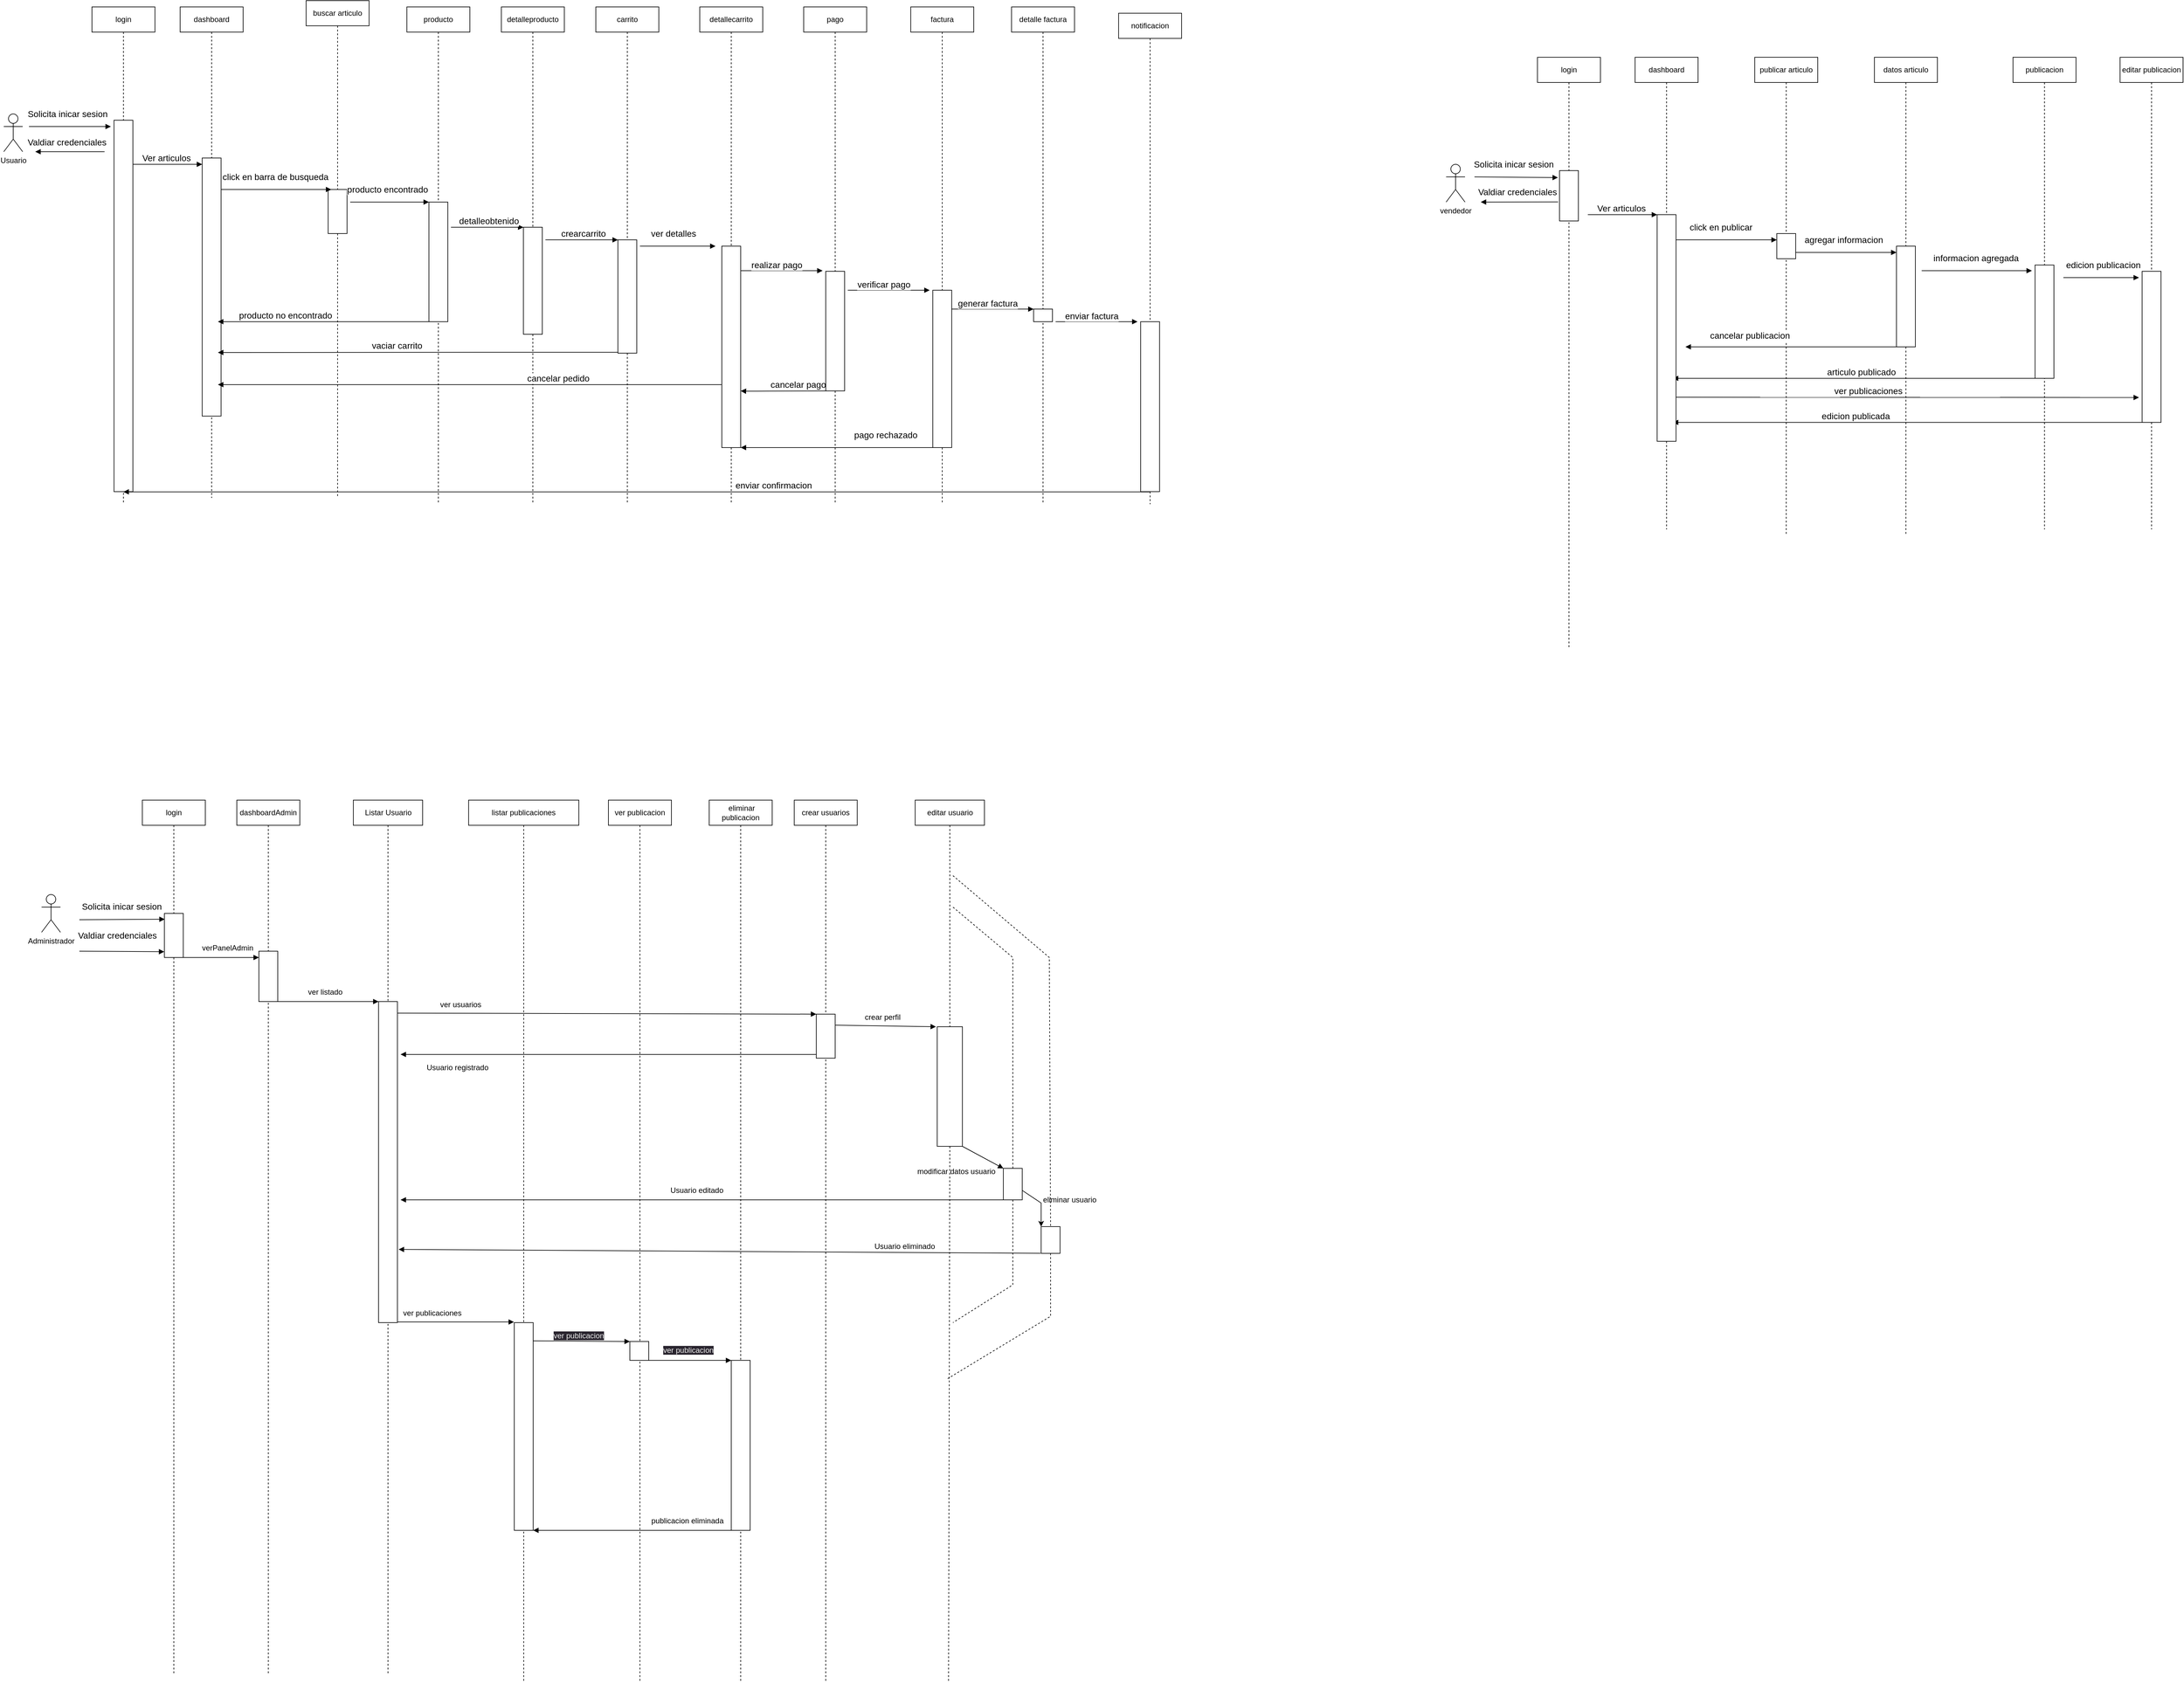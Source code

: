 <mxfile>
    <diagram id="RXED7vyYwr8_3wRy-fxr" name="Página-1">
        <mxGraphModel dx="1421" dy="809" grid="1" gridSize="10" guides="1" tooltips="1" connect="1" arrows="1" fold="1" page="1" pageScale="1" pageWidth="850" pageHeight="1100" math="0" shadow="0">
            <root>
                <mxCell id="0"/>
                <mxCell id="1" parent="0"/>
                <mxCell id="2" value="Usuario" style="shape=umlActor;verticalLabelPosition=bottom;verticalAlign=top;html=1;" parent="1" vertex="1">
                    <mxGeometry x="120" y="300" width="30" height="60" as="geometry"/>
                </mxCell>
                <mxCell id="4" value="&lt;br&gt;" style="html=1;verticalAlign=top;endArrow=block;horizontal=0;" parent="1" edge="1">
                    <mxGeometry width="80" relative="1" as="geometry">
                        <mxPoint x="160" y="320" as="sourcePoint"/>
                        <mxPoint x="290" y="320" as="targetPoint"/>
                    </mxGeometry>
                </mxCell>
                <mxCell id="5" value="Solicita inicar sesion&lt;br&gt;" style="edgeLabel;html=1;align=center;verticalAlign=bottom;resizable=0;points=[];horizontal=1;fontSize=14;" parent="4" vertex="1" connectable="0">
                    <mxGeometry x="-0.185" y="4" relative="1" as="geometry">
                        <mxPoint x="8" y="-6" as="offset"/>
                    </mxGeometry>
                </mxCell>
                <mxCell id="17" value="login" style="shape=umlLifeline;perimeter=lifelinePerimeter;whiteSpace=wrap;html=1;container=1;collapsible=0;recursiveResize=0;outlineConnect=0;" parent="1" vertex="1">
                    <mxGeometry x="260" y="130" width="100" height="790" as="geometry"/>
                </mxCell>
                <mxCell id="3" value="" style="rounded=0;whiteSpace=wrap;html=1;" parent="17" vertex="1">
                    <mxGeometry x="35" y="180" width="30" height="590" as="geometry"/>
                </mxCell>
                <mxCell id="18" value="&lt;br&gt;" style="html=1;verticalAlign=top;endArrow=block;horizontal=0;" parent="1" edge="1">
                    <mxGeometry width="80" relative="1" as="geometry">
                        <mxPoint x="280" y="360" as="sourcePoint"/>
                        <mxPoint x="170" y="360" as="targetPoint"/>
                    </mxGeometry>
                </mxCell>
                <mxCell id="19" value="Valdiar credenciales" style="edgeLabel;html=1;align=center;verticalAlign=bottom;resizable=0;points=[];horizontal=1;fontSize=14;" parent="18" vertex="1" connectable="0">
                    <mxGeometry x="-0.185" y="4" relative="1" as="geometry">
                        <mxPoint x="-15" y="-9" as="offset"/>
                    </mxGeometry>
                </mxCell>
                <mxCell id="20" value="dashboard" style="shape=umlLifeline;perimeter=lifelinePerimeter;whiteSpace=wrap;html=1;container=1;collapsible=0;recursiveResize=0;outlineConnect=0;" parent="1" vertex="1">
                    <mxGeometry x="400" y="130" width="100" height="780" as="geometry"/>
                </mxCell>
                <mxCell id="21" value="" style="rounded=0;whiteSpace=wrap;html=1;" parent="20" vertex="1">
                    <mxGeometry x="35" y="240" width="30" height="410" as="geometry"/>
                </mxCell>
                <mxCell id="22" value="&lt;br&gt;" style="html=1;verticalAlign=top;endArrow=block;horizontal=0;" parent="20" edge="1">
                    <mxGeometry width="80" relative="1" as="geometry">
                        <mxPoint x="-75" y="250" as="sourcePoint"/>
                        <mxPoint x="35" y="250" as="targetPoint"/>
                    </mxGeometry>
                </mxCell>
                <mxCell id="23" value="Ver articulos" style="edgeLabel;html=1;align=center;verticalAlign=bottom;resizable=0;points=[];horizontal=1;fontSize=14;" parent="22" vertex="1" connectable="0">
                    <mxGeometry x="-0.185" y="4" relative="1" as="geometry">
                        <mxPoint x="8" y="4" as="offset"/>
                    </mxGeometry>
                </mxCell>
                <mxCell id="24" value="buscar articulo" style="shape=umlLifeline;perimeter=lifelinePerimeter;whiteSpace=wrap;html=1;container=1;collapsible=0;recursiveResize=0;outlineConnect=0;" parent="1" vertex="1">
                    <mxGeometry x="600" y="120" width="100" height="790" as="geometry"/>
                </mxCell>
                <mxCell id="25" value="" style="rounded=0;whiteSpace=wrap;html=1;" parent="24" vertex="1">
                    <mxGeometry x="35" y="300" width="30" height="70" as="geometry"/>
                </mxCell>
                <mxCell id="32" value="&lt;br&gt;" style="html=1;verticalAlign=top;endArrow=block;horizontal=0;" parent="24" edge="1">
                    <mxGeometry x="-0.207" y="20" width="80" relative="1" as="geometry">
                        <mxPoint x="195" y="510" as="sourcePoint"/>
                        <mxPoint x="-140" y="510" as="targetPoint"/>
                        <Array as="points">
                            <mxPoint x="65" y="510"/>
                        </Array>
                        <mxPoint as="offset"/>
                    </mxGeometry>
                </mxCell>
                <mxCell id="33" value="producto no encontrado" style="edgeLabel;html=1;align=center;verticalAlign=bottom;resizable=0;points=[];horizontal=1;fontSize=14;" parent="32" vertex="1" connectable="0">
                    <mxGeometry x="-0.185" y="4" relative="1" as="geometry">
                        <mxPoint x="-92" y="-4" as="offset"/>
                    </mxGeometry>
                </mxCell>
                <mxCell id="26" value="&lt;br&gt;" style="html=1;verticalAlign=top;endArrow=block;horizontal=0;" parent="1" edge="1">
                    <mxGeometry width="80" relative="1" as="geometry">
                        <mxPoint x="465" y="420" as="sourcePoint"/>
                        <mxPoint x="640" y="420" as="targetPoint"/>
                    </mxGeometry>
                </mxCell>
                <mxCell id="27" value="click en barra de busqueda" style="edgeLabel;html=1;align=center;verticalAlign=bottom;resizable=0;points=[];horizontal=1;fontSize=14;" parent="26" vertex="1" connectable="0">
                    <mxGeometry x="-0.185" y="4" relative="1" as="geometry">
                        <mxPoint x="14" y="-6" as="offset"/>
                    </mxGeometry>
                </mxCell>
                <mxCell id="28" value="producto" style="shape=umlLifeline;perimeter=lifelinePerimeter;whiteSpace=wrap;html=1;container=1;collapsible=0;recursiveResize=0;outlineConnect=0;" parent="1" vertex="1">
                    <mxGeometry x="760" y="130" width="100" height="790" as="geometry"/>
                </mxCell>
                <mxCell id="29" value="" style="rounded=0;whiteSpace=wrap;html=1;" parent="28" vertex="1">
                    <mxGeometry x="35" y="310" width="30" height="190" as="geometry"/>
                </mxCell>
                <mxCell id="30" value="&lt;br&gt;" style="html=1;verticalAlign=top;endArrow=block;horizontal=0;" parent="1" edge="1">
                    <mxGeometry width="80" relative="1" as="geometry">
                        <mxPoint x="670" y="440" as="sourcePoint"/>
                        <mxPoint x="795.0" y="440" as="targetPoint"/>
                    </mxGeometry>
                </mxCell>
                <mxCell id="31" value="producto encontrado" style="edgeLabel;html=1;align=center;verticalAlign=bottom;resizable=0;points=[];horizontal=1;fontSize=14;" parent="30" vertex="1" connectable="0">
                    <mxGeometry x="-0.185" y="4" relative="1" as="geometry">
                        <mxPoint x="8" y="-6" as="offset"/>
                    </mxGeometry>
                </mxCell>
                <mxCell id="35" value="detalleproducto" style="shape=umlLifeline;perimeter=lifelinePerimeter;whiteSpace=wrap;html=1;container=1;collapsible=0;recursiveResize=0;outlineConnect=0;" parent="1" vertex="1">
                    <mxGeometry x="910" y="130" width="100" height="790" as="geometry"/>
                </mxCell>
                <mxCell id="36" value="" style="rounded=0;whiteSpace=wrap;html=1;" parent="35" vertex="1">
                    <mxGeometry x="35" y="350" width="30" height="170" as="geometry"/>
                </mxCell>
                <mxCell id="74" value="&lt;br&gt;" style="html=1;verticalAlign=top;endArrow=block;horizontal=0;" parent="35" edge="1">
                    <mxGeometry x="-0.207" y="20" width="80" relative="1" as="geometry">
                        <mxPoint x="185" y="548.57" as="sourcePoint"/>
                        <mxPoint x="-450" y="549" as="targetPoint"/>
                        <Array as="points">
                            <mxPoint x="55" y="548.57"/>
                        </Array>
                        <mxPoint as="offset"/>
                    </mxGeometry>
                </mxCell>
                <mxCell id="75" value="vaciar carrito" style="edgeLabel;html=1;align=center;verticalAlign=bottom;resizable=0;points=[];horizontal=1;fontSize=14;" parent="74" vertex="1" connectable="0">
                    <mxGeometry x="-0.185" y="4" relative="1" as="geometry">
                        <mxPoint x="-92" y="-4" as="offset"/>
                    </mxGeometry>
                </mxCell>
                <mxCell id="37" value="&lt;br&gt;" style="html=1;verticalAlign=top;endArrow=block;horizontal=0;" parent="1" edge="1">
                    <mxGeometry width="80" relative="1" as="geometry">
                        <mxPoint x="830" y="480" as="sourcePoint"/>
                        <mxPoint x="945.0" y="480" as="targetPoint"/>
                    </mxGeometry>
                </mxCell>
                <mxCell id="38" value="detalleobtenido" style="edgeLabel;html=1;align=center;verticalAlign=bottom;resizable=0;points=[];horizontal=1;fontSize=14;" parent="37" vertex="1" connectable="0">
                    <mxGeometry x="-0.185" y="4" relative="1" as="geometry">
                        <mxPoint x="13" y="4" as="offset"/>
                    </mxGeometry>
                </mxCell>
                <mxCell id="39" value="carrito" style="shape=umlLifeline;perimeter=lifelinePerimeter;whiteSpace=wrap;html=1;container=1;collapsible=0;recursiveResize=0;outlineConnect=0;" parent="1" vertex="1">
                    <mxGeometry x="1060" y="130" width="100" height="790" as="geometry"/>
                </mxCell>
                <mxCell id="40" value="" style="rounded=0;whiteSpace=wrap;html=1;" parent="39" vertex="1">
                    <mxGeometry x="35" y="370" width="30" height="180" as="geometry"/>
                </mxCell>
                <mxCell id="41" value="&lt;br&gt;" style="html=1;verticalAlign=top;endArrow=block;horizontal=0;" parent="1" edge="1">
                    <mxGeometry width="80" relative="1" as="geometry">
                        <mxPoint x="980" y="500" as="sourcePoint"/>
                        <mxPoint x="1095.0" y="500" as="targetPoint"/>
                    </mxGeometry>
                </mxCell>
                <mxCell id="42" value="crearcarrito" style="edgeLabel;html=1;align=center;verticalAlign=bottom;resizable=0;points=[];horizontal=1;fontSize=14;" parent="41" vertex="1" connectable="0">
                    <mxGeometry x="-0.185" y="4" relative="1" as="geometry">
                        <mxPoint x="13" y="4" as="offset"/>
                    </mxGeometry>
                </mxCell>
                <mxCell id="43" value="detallecarrito" style="shape=umlLifeline;perimeter=lifelinePerimeter;whiteSpace=wrap;html=1;container=1;collapsible=0;recursiveResize=0;outlineConnect=0;" parent="1" vertex="1">
                    <mxGeometry x="1225" y="130" width="100" height="790" as="geometry"/>
                </mxCell>
                <mxCell id="44" value="" style="rounded=0;whiteSpace=wrap;html=1;" parent="43" vertex="1">
                    <mxGeometry x="35" y="380" width="30" height="320" as="geometry"/>
                </mxCell>
                <mxCell id="76" value="&lt;br&gt;" style="html=1;verticalAlign=top;endArrow=block;horizontal=0;exitX=-0.163;exitY=0.957;exitDx=0;exitDy=0;exitPerimeter=0;" parent="43" edge="1">
                    <mxGeometry x="-0.207" y="20" width="80" relative="1" as="geometry">
                        <mxPoint x="210.79" y="610" as="sourcePoint"/>
                        <mxPoint x="65" y="610" as="targetPoint"/>
                        <Array as="points">
                            <mxPoint x="101.72" y="610.32"/>
                            <mxPoint x="71.72" y="610.32"/>
                        </Array>
                        <mxPoint as="offset"/>
                    </mxGeometry>
                </mxCell>
                <mxCell id="77" value="cancelar pago" style="edgeLabel;html=1;align=center;verticalAlign=bottom;resizable=0;points=[];horizontal=1;fontSize=14;" parent="76" vertex="1" connectable="0">
                    <mxGeometry x="-0.185" y="4" relative="1" as="geometry">
                        <mxPoint x="4" y="-4" as="offset"/>
                    </mxGeometry>
                </mxCell>
                <mxCell id="45" value="&lt;br&gt;" style="html=1;verticalAlign=top;endArrow=block;horizontal=0;" parent="1" edge="1">
                    <mxGeometry width="80" relative="1" as="geometry">
                        <mxPoint x="1130" y="510" as="sourcePoint"/>
                        <mxPoint x="1250" y="510" as="targetPoint"/>
                    </mxGeometry>
                </mxCell>
                <mxCell id="46" value="ver detalles" style="edgeLabel;html=1;align=center;verticalAlign=bottom;resizable=0;points=[];horizontal=1;fontSize=14;" parent="45" vertex="1" connectable="0">
                    <mxGeometry x="-0.185" y="4" relative="1" as="geometry">
                        <mxPoint x="4" y="-6" as="offset"/>
                    </mxGeometry>
                </mxCell>
                <mxCell id="48" value="&lt;br&gt;" style="html=1;verticalAlign=top;endArrow=block;horizontal=0;" parent="1" edge="1">
                    <mxGeometry x="-0.207" y="20" width="80" relative="1" as="geometry">
                        <mxPoint x="1260" y="730" as="sourcePoint"/>
                        <mxPoint x="460" y="730" as="targetPoint"/>
                        <Array as="points">
                            <mxPoint x="1146.04" y="730"/>
                            <mxPoint x="1116.04" y="730"/>
                        </Array>
                        <mxPoint as="offset"/>
                    </mxGeometry>
                </mxCell>
                <mxCell id="49" value="cancelar pedido" style="edgeLabel;html=1;align=center;verticalAlign=bottom;resizable=0;points=[];horizontal=1;fontSize=14;" parent="48" vertex="1" connectable="0">
                    <mxGeometry x="-0.185" y="4" relative="1" as="geometry">
                        <mxPoint x="66" y="-4" as="offset"/>
                    </mxGeometry>
                </mxCell>
                <mxCell id="50" value="pago" style="shape=umlLifeline;perimeter=lifelinePerimeter;whiteSpace=wrap;html=1;container=1;collapsible=0;recursiveResize=0;outlineConnect=0;" parent="1" vertex="1">
                    <mxGeometry x="1390" y="130" width="100" height="790" as="geometry"/>
                </mxCell>
                <mxCell id="51" value="" style="rounded=0;whiteSpace=wrap;html=1;" parent="50" vertex="1">
                    <mxGeometry x="35" y="420" width="30" height="190" as="geometry"/>
                </mxCell>
                <mxCell id="52" value="&lt;br&gt;" style="html=1;verticalAlign=top;endArrow=block;horizontal=0;" parent="1" edge="1">
                    <mxGeometry width="80" relative="1" as="geometry">
                        <mxPoint x="1290.0" y="549" as="sourcePoint"/>
                        <mxPoint x="1420" y="549" as="targetPoint"/>
                    </mxGeometry>
                </mxCell>
                <mxCell id="53" value="realizar pago" style="edgeLabel;html=1;align=center;verticalAlign=bottom;resizable=0;points=[];horizontal=1;fontSize=14;" parent="52" vertex="1" connectable="0">
                    <mxGeometry x="-0.185" y="4" relative="1" as="geometry">
                        <mxPoint x="4" y="5" as="offset"/>
                    </mxGeometry>
                </mxCell>
                <mxCell id="54" value="factura" style="shape=umlLifeline;perimeter=lifelinePerimeter;whiteSpace=wrap;html=1;container=1;collapsible=0;recursiveResize=0;outlineConnect=0;" parent="1" vertex="1">
                    <mxGeometry x="1560" y="130" width="100" height="790" as="geometry"/>
                </mxCell>
                <mxCell id="55" value="" style="rounded=0;whiteSpace=wrap;html=1;" parent="54" vertex="1">
                    <mxGeometry x="35" y="450" width="30" height="250" as="geometry"/>
                </mxCell>
                <mxCell id="56" value="" style="html=1;verticalAlign=top;endArrow=block;horizontal=0;" parent="1" edge="1">
                    <mxGeometry width="80" relative="1" as="geometry">
                        <mxPoint x="1460" y="580" as="sourcePoint"/>
                        <mxPoint x="1590" y="580" as="targetPoint"/>
                    </mxGeometry>
                </mxCell>
                <mxCell id="57" value="verificar pago" style="edgeLabel;html=1;align=center;verticalAlign=bottom;resizable=0;points=[];horizontal=1;fontSize=14;" parent="56" vertex="1" connectable="0">
                    <mxGeometry x="-0.185" y="4" relative="1" as="geometry">
                        <mxPoint x="4" y="5" as="offset"/>
                    </mxGeometry>
                </mxCell>
                <mxCell id="58" value="&lt;br&gt;" style="html=1;verticalAlign=top;endArrow=block;horizontal=0;exitX=0;exitY=1;exitDx=0;exitDy=0;" parent="1" source="55" edge="1">
                    <mxGeometry x="-0.111" width="80" relative="1" as="geometry">
                        <mxPoint x="1590" y="830" as="sourcePoint"/>
                        <mxPoint x="1290" y="830" as="targetPoint"/>
                        <Array as="points">
                            <mxPoint x="1550" y="830"/>
                        </Array>
                        <mxPoint as="offset"/>
                    </mxGeometry>
                </mxCell>
                <mxCell id="59" value="pago rechazado" style="edgeLabel;html=1;align=center;verticalAlign=bottom;resizable=0;points=[];horizontal=1;fontSize=14;" parent="58" vertex="1" connectable="0">
                    <mxGeometry x="-0.185" y="4" relative="1" as="geometry">
                        <mxPoint x="49" y="-14" as="offset"/>
                    </mxGeometry>
                </mxCell>
                <mxCell id="60" value="detalle factura" style="shape=umlLifeline;perimeter=lifelinePerimeter;whiteSpace=wrap;html=1;container=1;collapsible=0;recursiveResize=0;outlineConnect=0;" parent="1" vertex="1">
                    <mxGeometry x="1720" y="130" width="100" height="790" as="geometry"/>
                </mxCell>
                <mxCell id="61" value="" style="rounded=0;whiteSpace=wrap;html=1;" parent="60" vertex="1">
                    <mxGeometry x="35" y="480" width="30" height="20" as="geometry"/>
                </mxCell>
                <mxCell id="62" value="&lt;br&gt;" style="html=1;verticalAlign=top;endArrow=block;horizontal=0;" parent="1" edge="1">
                    <mxGeometry width="80" relative="1" as="geometry">
                        <mxPoint x="1625" y="610" as="sourcePoint"/>
                        <mxPoint x="1755" y="610" as="targetPoint"/>
                    </mxGeometry>
                </mxCell>
                <mxCell id="63" value="generar factura" style="edgeLabel;html=1;align=center;verticalAlign=bottom;resizable=0;points=[];horizontal=1;fontSize=14;" parent="62" vertex="1" connectable="0">
                    <mxGeometry x="-0.185" y="4" relative="1" as="geometry">
                        <mxPoint x="4" y="5" as="offset"/>
                    </mxGeometry>
                </mxCell>
                <mxCell id="68" value="notificacion" style="shape=umlLifeline;perimeter=lifelinePerimeter;whiteSpace=wrap;html=1;container=1;collapsible=0;recursiveResize=0;outlineConnect=0;" parent="1" vertex="1">
                    <mxGeometry x="1890" y="140" width="100" height="780" as="geometry"/>
                </mxCell>
                <mxCell id="69" value="" style="rounded=0;whiteSpace=wrap;html=1;" parent="68" vertex="1">
                    <mxGeometry x="35" y="490" width="30" height="270" as="geometry"/>
                </mxCell>
                <mxCell id="70" value="&lt;br&gt;" style="html=1;verticalAlign=top;endArrow=block;horizontal=0;" parent="1" edge="1">
                    <mxGeometry width="80" relative="1" as="geometry">
                        <mxPoint x="1790" y="630" as="sourcePoint"/>
                        <mxPoint x="1920" y="630" as="targetPoint"/>
                    </mxGeometry>
                </mxCell>
                <mxCell id="71" value="enviar factura" style="edgeLabel;html=1;align=center;verticalAlign=bottom;resizable=0;points=[];horizontal=1;fontSize=14;" parent="70" vertex="1" connectable="0">
                    <mxGeometry x="-0.185" y="4" relative="1" as="geometry">
                        <mxPoint x="4" y="5" as="offset"/>
                    </mxGeometry>
                </mxCell>
                <mxCell id="72" value="&lt;br&gt;" style="html=1;verticalAlign=top;endArrow=block;horizontal=0;" parent="1" source="68" target="17" edge="1">
                    <mxGeometry x="-0.207" y="20" width="80" relative="1" as="geometry">
                        <mxPoint x="1907.11" y="900.0" as="sourcePoint"/>
                        <mxPoint x="1100.0" y="900.32" as="targetPoint"/>
                        <Array as="points">
                            <mxPoint x="1798.04" y="900.32"/>
                            <mxPoint x="1768.04" y="900.32"/>
                        </Array>
                        <mxPoint as="offset"/>
                    </mxGeometry>
                </mxCell>
                <mxCell id="73" value="enviar confirmacion" style="edgeLabel;html=1;align=center;verticalAlign=bottom;resizable=0;points=[];horizontal=1;fontSize=14;" parent="72" vertex="1" connectable="0">
                    <mxGeometry x="-0.185" y="4" relative="1" as="geometry">
                        <mxPoint x="66" y="-4" as="offset"/>
                    </mxGeometry>
                </mxCell>
                <mxCell id="165" value="&lt;br&gt;" style="html=1;verticalAlign=top;endArrow=block;horizontal=0;entryX=-0.083;entryY=0.139;entryDx=0;entryDy=0;entryPerimeter=0;" parent="1" target="168" edge="1">
                    <mxGeometry width="80" relative="1" as="geometry">
                        <mxPoint x="2455" y="400.0" as="sourcePoint"/>
                        <mxPoint x="2585" y="400.0" as="targetPoint"/>
                    </mxGeometry>
                </mxCell>
                <mxCell id="166" value="Solicita inicar sesion&lt;br&gt;" style="edgeLabel;html=1;align=center;verticalAlign=bottom;resizable=0;points=[];horizontal=1;fontSize=14;" parent="165" vertex="1" connectable="0">
                    <mxGeometry x="-0.185" y="4" relative="1" as="geometry">
                        <mxPoint x="8" y="-6" as="offset"/>
                    </mxGeometry>
                </mxCell>
                <mxCell id="167" value="login" style="shape=umlLifeline;perimeter=lifelinePerimeter;whiteSpace=wrap;html=1;container=1;collapsible=0;recursiveResize=0;outlineConnect=0;" parent="1" vertex="1">
                    <mxGeometry x="2555" y="210" width="100" height="940" as="geometry"/>
                </mxCell>
                <mxCell id="168" value="" style="rounded=0;whiteSpace=wrap;html=1;" parent="167" vertex="1">
                    <mxGeometry x="35" y="180" width="30" height="80" as="geometry"/>
                </mxCell>
                <mxCell id="169" value="&lt;br&gt;" style="html=1;verticalAlign=top;endArrow=block;horizontal=0;exitX=-0.072;exitY=0.622;exitDx=0;exitDy=0;exitPerimeter=0;" parent="1" source="168" edge="1">
                    <mxGeometry width="80" relative="1" as="geometry">
                        <mxPoint x="2575" y="440.0" as="sourcePoint"/>
                        <mxPoint x="2465" y="440.0" as="targetPoint"/>
                    </mxGeometry>
                </mxCell>
                <mxCell id="170" value="Valdiar credenciales" style="edgeLabel;html=1;align=center;verticalAlign=bottom;resizable=0;points=[];horizontal=1;fontSize=14;" parent="169" vertex="1" connectable="0">
                    <mxGeometry x="-0.185" y="4" relative="1" as="geometry">
                        <mxPoint x="-15" y="-9" as="offset"/>
                    </mxGeometry>
                </mxCell>
                <mxCell id="171" value="dashboard" style="shape=umlLifeline;perimeter=lifelinePerimeter;whiteSpace=wrap;html=1;container=0;collapsible=0;recursiveResize=0;outlineConnect=0;" parent="1" vertex="1">
                    <mxGeometry x="2710" y="210" width="100" height="750" as="geometry"/>
                </mxCell>
                <mxCell id="179" value="&lt;br&gt;" style="html=1;verticalAlign=top;endArrow=block;horizontal=0;" parent="1" edge="1">
                    <mxGeometry width="80" relative="1" as="geometry">
                        <mxPoint x="2760" y="500.0" as="sourcePoint"/>
                        <mxPoint x="2935" y="500.0" as="targetPoint"/>
                    </mxGeometry>
                </mxCell>
                <mxCell id="180" value="click en publicar" style="edgeLabel;html=1;align=center;verticalAlign=bottom;resizable=0;points=[];horizontal=1;fontSize=14;" parent="179" vertex="1" connectable="0">
                    <mxGeometry x="-0.185" y="4" relative="1" as="geometry">
                        <mxPoint x="14" y="-6" as="offset"/>
                    </mxGeometry>
                </mxCell>
                <mxCell id="222" value="vendedor" style="shape=umlActor;verticalLabelPosition=bottom;verticalAlign=top;html=1;" parent="1" vertex="1">
                    <mxGeometry x="2410" y="380" width="30" height="60" as="geometry"/>
                </mxCell>
                <mxCell id="288" value="datos articulo" style="shape=umlLifeline;perimeter=lifelinePerimeter;whiteSpace=wrap;html=1;container=1;collapsible=0;recursiveResize=0;outlineConnect=0;" parent="1" vertex="1">
                    <mxGeometry x="3090" y="210" width="100" height="760" as="geometry"/>
                </mxCell>
                <mxCell id="289" value="" style="rounded=0;whiteSpace=wrap;html=1;" parent="288" vertex="1">
                    <mxGeometry x="35" y="300" width="30" height="160" as="geometry"/>
                </mxCell>
                <mxCell id="298" value="&lt;br&gt;" style="html=1;verticalAlign=top;endArrow=block;horizontal=0;" parent="288" edge="1">
                    <mxGeometry width="80" relative="1" as="geometry">
                        <mxPoint x="-5" y="510" as="sourcePoint"/>
                        <mxPoint x="-320" y="510" as="targetPoint"/>
                        <Array as="points">
                            <mxPoint x="270" y="510"/>
                            <mxPoint x="-70" y="510"/>
                        </Array>
                    </mxGeometry>
                </mxCell>
                <mxCell id="299" value="articulo publicado" style="edgeLabel;html=1;align=center;verticalAlign=bottom;resizable=0;points=[];horizontal=1;fontSize=14;" parent="298" vertex="1" connectable="0">
                    <mxGeometry x="-0.185" y="4" relative="1" as="geometry">
                        <mxPoint x="-214" y="-4" as="offset"/>
                    </mxGeometry>
                </mxCell>
                <mxCell id="290" value="&lt;br&gt;" style="html=1;verticalAlign=top;endArrow=block;horizontal=0;" parent="1" edge="1">
                    <mxGeometry width="80" relative="1" as="geometry">
                        <mxPoint x="2960" y="520" as="sourcePoint"/>
                        <mxPoint x="3125" y="520.0" as="targetPoint"/>
                    </mxGeometry>
                </mxCell>
                <mxCell id="291" value="agregar informacion" style="edgeLabel;html=1;align=center;verticalAlign=bottom;resizable=0;points=[];horizontal=1;fontSize=14;" parent="290" vertex="1" connectable="0">
                    <mxGeometry x="-0.185" y="4" relative="1" as="geometry">
                        <mxPoint x="14" y="-6" as="offset"/>
                    </mxGeometry>
                </mxCell>
                <mxCell id="292" value="publicacion" style="shape=umlLifeline;perimeter=lifelinePerimeter;whiteSpace=wrap;html=1;container=1;collapsible=0;recursiveResize=0;outlineConnect=0;" parent="1" vertex="1">
                    <mxGeometry x="3310" y="210" width="100" height="750" as="geometry"/>
                </mxCell>
                <mxCell id="293" value="" style="rounded=0;whiteSpace=wrap;html=1;" parent="292" vertex="1">
                    <mxGeometry x="35" y="330" width="30" height="180" as="geometry"/>
                </mxCell>
                <mxCell id="311" value="&lt;br&gt;" style="html=1;verticalAlign=top;endArrow=block;horizontal=0;" parent="292" edge="1">
                    <mxGeometry width="80" relative="1" as="geometry">
                        <mxPoint x="110" y="580" as="sourcePoint"/>
                        <mxPoint x="-540" y="580" as="targetPoint"/>
                        <Array as="points">
                            <mxPoint x="210" y="580"/>
                            <mxPoint x="45" y="580"/>
                        </Array>
                    </mxGeometry>
                </mxCell>
                <mxCell id="312" value="edicion publicada" style="edgeLabel;html=1;align=center;verticalAlign=bottom;resizable=0;points=[];horizontal=1;fontSize=14;" parent="311" vertex="1" connectable="0">
                    <mxGeometry x="-0.185" y="4" relative="1" as="geometry">
                        <mxPoint x="-214" y="-4" as="offset"/>
                    </mxGeometry>
                </mxCell>
                <mxCell id="294" value="&lt;br&gt;" style="html=1;verticalAlign=top;endArrow=block;horizontal=0;" parent="1" edge="1">
                    <mxGeometry width="80" relative="1" as="geometry">
                        <mxPoint x="3165" y="549" as="sourcePoint"/>
                        <mxPoint x="3340" y="549" as="targetPoint"/>
                    </mxGeometry>
                </mxCell>
                <mxCell id="295" value="informacion agregada" style="edgeLabel;html=1;align=center;verticalAlign=bottom;resizable=0;points=[];horizontal=1;fontSize=14;" parent="294" vertex="1" connectable="0">
                    <mxGeometry x="-0.185" y="4" relative="1" as="geometry">
                        <mxPoint x="14" y="-6" as="offset"/>
                    </mxGeometry>
                </mxCell>
                <mxCell id="300" value="editar publicacion" style="shape=umlLifeline;perimeter=lifelinePerimeter;whiteSpace=wrap;html=1;container=1;collapsible=0;recursiveResize=0;outlineConnect=0;" parent="1" vertex="1">
                    <mxGeometry x="3480" y="210" width="100" height="750" as="geometry"/>
                </mxCell>
                <mxCell id="301" value="" style="rounded=0;whiteSpace=wrap;html=1;" parent="300" vertex="1">
                    <mxGeometry x="35" y="340" width="30" height="240" as="geometry"/>
                </mxCell>
                <mxCell id="309" value="&lt;br&gt;" style="html=1;verticalAlign=top;endArrow=block;horizontal=0;" parent="300" edge="1">
                    <mxGeometry width="80" relative="1" as="geometry">
                        <mxPoint x="-90" y="350" as="sourcePoint"/>
                        <mxPoint x="30" y="350" as="targetPoint"/>
                    </mxGeometry>
                </mxCell>
                <mxCell id="310" value="edicion publicacion" style="edgeLabel;html=1;align=center;verticalAlign=bottom;resizable=0;points=[];horizontal=1;fontSize=14;" parent="309" vertex="1" connectable="0">
                    <mxGeometry x="-0.185" y="4" relative="1" as="geometry">
                        <mxPoint x="14" y="-6" as="offset"/>
                    </mxGeometry>
                </mxCell>
                <mxCell id="305" value="&lt;br&gt;" style="html=1;verticalAlign=top;endArrow=block;horizontal=0;" parent="1" edge="1">
                    <mxGeometry width="80" relative="1" as="geometry">
                        <mxPoint x="2770" y="750" as="sourcePoint"/>
                        <mxPoint x="3510" y="750.43" as="targetPoint"/>
                    </mxGeometry>
                </mxCell>
                <mxCell id="306" value="ver publicaciones" style="edgeLabel;html=1;align=center;verticalAlign=bottom;resizable=0;points=[];horizontal=1;fontSize=14;" parent="305" vertex="1" connectable="0">
                    <mxGeometry x="-0.185" y="4" relative="1" as="geometry">
                        <mxPoint x="8" y="4" as="offset"/>
                    </mxGeometry>
                </mxCell>
                <mxCell id="313" value="Administrador" style="shape=umlActor;verticalLabelPosition=bottom;verticalAlign=top;html=1;" parent="1" vertex="1">
                    <mxGeometry x="180" y="1540" width="30" height="60" as="geometry"/>
                </mxCell>
                <mxCell id="314" value="login" style="shape=umlLifeline;perimeter=lifelinePerimeter;whiteSpace=wrap;html=1;container=0;collapsible=0;recursiveResize=0;outlineConnect=0;" parent="1" vertex="1">
                    <mxGeometry x="340" y="1390" width="100" height="1390" as="geometry"/>
                </mxCell>
                <mxCell id="316" value="Valdiar credenciales" style="edgeLabel;html=1;align=center;verticalAlign=bottom;resizable=0;points=[];horizontal=1;fontSize=14;" parent="1" connectable="0" vertex="1">
                    <mxGeometry x="300" y="1615" as="geometry"/>
                </mxCell>
                <mxCell id="317" value="&lt;br&gt;" style="html=1;verticalAlign=top;endArrow=block;horizontal=0;entryX=0.018;entryY=0.132;entryDx=0;entryDy=0;entryPerimeter=0;" parent="1" target="315" edge="1">
                    <mxGeometry width="80" relative="1" as="geometry">
                        <mxPoint x="240" y="1580" as="sourcePoint"/>
                        <mxPoint x="360" y="1580" as="targetPoint"/>
                    </mxGeometry>
                </mxCell>
                <mxCell id="318" value="Solicita inicar sesion&lt;br&gt;" style="edgeLabel;html=1;align=center;verticalAlign=bottom;resizable=0;points=[];horizontal=1;fontSize=14;" parent="317" connectable="0" vertex="1">
                    <mxGeometry x="-0.185" y="4" relative="1" as="geometry">
                        <mxPoint x="12" y="-6" as="offset"/>
                    </mxGeometry>
                </mxCell>
                <mxCell id="319" value="&lt;br&gt;" style="html=1;verticalAlign=top;endArrow=block;horizontal=0;entryX=-0.005;entryY=0.869;entryDx=0;entryDy=0;entryPerimeter=0;" parent="1" target="315" edge="1">
                    <mxGeometry width="80" relative="1" as="geometry">
                        <mxPoint x="240" y="1630" as="sourcePoint"/>
                        <mxPoint x="340" y="1630" as="targetPoint"/>
                    </mxGeometry>
                </mxCell>
                <mxCell id="320" value="dashboardAdmin" style="shape=umlLifeline;perimeter=lifelinePerimeter;whiteSpace=wrap;html=1;container=1;collapsible=0;recursiveResize=0;outlineConnect=0;" parent="1" vertex="1">
                    <mxGeometry x="490" y="1390" width="100" height="1390" as="geometry"/>
                </mxCell>
                <mxCell id="321" value="" style="rounded=0;whiteSpace=wrap;html=1;" parent="320" vertex="1">
                    <mxGeometry x="35" y="240" width="30" height="80" as="geometry"/>
                </mxCell>
                <mxCell id="322" value="&lt;br&gt;" style="html=1;verticalAlign=top;endArrow=block;horizontal=0;exitX=1;exitY=1;exitDx=0;exitDy=0;" parent="320" source="315" edge="1">
                    <mxGeometry width="80" relative="1" as="geometry">
                        <mxPoint x="-75" y="250" as="sourcePoint"/>
                        <mxPoint x="35" y="250" as="targetPoint"/>
                    </mxGeometry>
                </mxCell>
                <mxCell id="323" value="verPanelAdmin" style="text;html=1;align=center;verticalAlign=middle;resizable=0;points=[];autosize=1;strokeColor=none;fillColor=none;" parent="1" vertex="1">
                    <mxGeometry x="425" y="1610" width="100" height="30" as="geometry"/>
                </mxCell>
                <mxCell id="324" value="listar publicaciones" style="shape=umlLifeline;perimeter=lifelinePerimeter;whiteSpace=wrap;html=1;container=1;collapsible=0;recursiveResize=0;outlineConnect=0;" parent="1" vertex="1">
                    <mxGeometry x="858" y="1390" width="175" height="1400" as="geometry"/>
                </mxCell>
                <mxCell id="325" value="" style="rounded=0;whiteSpace=wrap;html=1;" parent="324" vertex="1">
                    <mxGeometry x="72.5" y="830" width="30" height="330" as="geometry"/>
                </mxCell>
                <mxCell id="326" value="Usuario registrado" style="text;html=1;align=center;verticalAlign=middle;resizable=0;points=[];autosize=1;strokeColor=none;fillColor=none;" parent="324" vertex="1">
                    <mxGeometry x="-78" y="410" width="120" height="30" as="geometry"/>
                </mxCell>
                <mxCell id="327" value="&lt;br&gt;" style="html=1;verticalAlign=top;endArrow=block;horizontal=0;" parent="324" source="332" edge="1">
                    <mxGeometry width="80" relative="1" as="geometry">
                        <mxPoint x="372.5" y="1160" as="sourcePoint"/>
                        <mxPoint x="102.5" y="1160" as="targetPoint"/>
                    </mxGeometry>
                </mxCell>
                <mxCell id="328" value="crear usuarios" style="shape=umlLifeline;perimeter=lifelinePerimeter;whiteSpace=wrap;html=1;container=1;collapsible=0;recursiveResize=0;outlineConnect=0;" parent="1" vertex="1">
                    <mxGeometry x="1375" y="1390" width="100" height="1400" as="geometry"/>
                </mxCell>
                <mxCell id="329" value="" style="rounded=0;whiteSpace=wrap;html=1;" parent="328" vertex="1">
                    <mxGeometry x="35" y="340" width="30" height="70" as="geometry"/>
                </mxCell>
                <mxCell id="330" value="&lt;br&gt;" style="html=1;verticalAlign=top;endArrow=block;horizontal=0;exitX=1;exitY=1;exitDx=0;exitDy=0;" parent="1" source="321" edge="1">
                    <mxGeometry width="80" relative="1" as="geometry">
                        <mxPoint x="560" y="1710" as="sourcePoint"/>
                        <mxPoint x="715" y="1710" as="targetPoint"/>
                    </mxGeometry>
                </mxCell>
                <mxCell id="331" value="&lt;br&gt;" style="html=1;verticalAlign=top;endArrow=block;horizontal=0;exitX=-0.034;exitY=0.968;exitDx=0;exitDy=0;exitPerimeter=0;" parent="1" source="335" edge="1">
                    <mxGeometry width="80" relative="1" as="geometry">
                        <mxPoint x="780" y="1720" as="sourcePoint"/>
                        <mxPoint x="930" y="2219.0" as="targetPoint"/>
                    </mxGeometry>
                </mxCell>
                <mxCell id="278" style="edgeStyle=none;rounded=0;html=1;dashed=1;endArrow=none;endFill=0;exitX=0.5;exitY=0;exitDx=0;exitDy=0;" parent="1" edge="1">
                    <mxGeometry relative="1" as="geometry">
                        <mxPoint x="1660" y="1580" as="targetPoint"/>
                    </mxGeometry>
                </mxCell>
                <mxCell id="332" value="&amp;nbsp;eliminar publicacion" style="shape=umlLifeline;perimeter=lifelinePerimeter;whiteSpace=wrap;html=1;container=1;collapsible=0;recursiveResize=0;outlineConnect=0;" parent="1" vertex="1">
                    <mxGeometry x="1240" y="1390" width="100" height="1400" as="geometry"/>
                </mxCell>
                <mxCell id="333" value="" style="rounded=0;whiteSpace=wrap;html=1;" parent="332" vertex="1">
                    <mxGeometry x="35" y="890" width="30" height="270" as="geometry"/>
                </mxCell>
                <mxCell id="283" style="edgeStyle=none;rounded=1;html=1;entryX=0;entryY=0;entryDx=0;entryDy=0;endArrow=classic;endFill=1;" parent="1" edge="1">
                    <mxGeometry relative="1" as="geometry"/>
                </mxCell>
                <mxCell id="334" value="ver usuarios" style="text;html=1;align=center;verticalAlign=middle;resizable=0;points=[];autosize=1;strokeColor=none;fillColor=none;" parent="1" vertex="1">
                    <mxGeometry x="800" y="1700" width="90" height="30" as="geometry"/>
                </mxCell>
                <mxCell id="335" value="ver publicaciones" style="text;html=1;align=center;verticalAlign=middle;resizable=0;points=[];autosize=1;strokeColor=none;fillColor=none;" parent="1" vertex="1">
                    <mxGeometry x="740" y="2190" width="120" height="30" as="geometry"/>
                </mxCell>
                <mxCell id="336" value="&lt;br&gt;" style="html=1;verticalAlign=top;endArrow=block;horizontal=0;exitX=1.014;exitY=0.036;exitDx=0;exitDy=0;exitPerimeter=0;" parent="1" source="365" edge="1">
                    <mxGeometry width="80" relative="1" as="geometry">
                        <mxPoint x="750" y="1729.5" as="sourcePoint"/>
                        <mxPoint x="1410" y="1730" as="targetPoint"/>
                    </mxGeometry>
                </mxCell>
                <mxCell id="337" value="&lt;br&gt;" style="html=1;verticalAlign=top;endArrow=block;horizontal=0;exitX=1;exitY=0.25;exitDx=0;exitDy=0;" parent="1" source="329" edge="1">
                    <mxGeometry width="80" relative="1" as="geometry">
                        <mxPoint x="1455" y="1750" as="sourcePoint"/>
                        <mxPoint x="1600" y="1750" as="targetPoint"/>
                    </mxGeometry>
                </mxCell>
                <mxCell id="338" value="modificar datos usuario" style="text;html=1;align=center;verticalAlign=middle;resizable=0;points=[];autosize=1;strokeColor=none;fillColor=none;" parent="1" vertex="1">
                    <mxGeometry x="1557" y="1965" width="150" height="30" as="geometry"/>
                </mxCell>
                <mxCell id="339" value="crear perfil" style="text;html=1;align=center;verticalAlign=middle;resizable=0;points=[];autosize=1;strokeColor=none;fillColor=none;" parent="1" vertex="1">
                    <mxGeometry x="1475" y="1720" width="80" height="30" as="geometry"/>
                </mxCell>
                <mxCell id="280" style="edgeStyle=none;rounded=0;html=1;dashed=1;endArrow=none;endFill=0;exitX=0.5;exitY=1;exitDx=0;exitDy=0;" parent="1" edge="1">
                    <mxGeometry relative="1" as="geometry">
                        <mxPoint x="1650" y="2160" as="targetPoint"/>
                    </mxGeometry>
                </mxCell>
                <mxCell id="340" value="ver listado" style="text;html=1;align=center;verticalAlign=middle;resizable=0;points=[];autosize=1;strokeColor=none;fillColor=none;" parent="1" vertex="1">
                    <mxGeometry x="590" y="1680" width="80" height="30" as="geometry"/>
                </mxCell>
                <mxCell id="341" value="&lt;br&gt;" style="html=1;verticalAlign=top;endArrow=block;horizontal=0;entryX=0;entryY=0;entryDx=0;entryDy=0;exitX=1;exitY=1;exitDx=0;exitDy=0;" parent="1" source="359" target="355" edge="1">
                    <mxGeometry width="80" relative="1" as="geometry">
                        <mxPoint x="1642" y="1890" as="sourcePoint"/>
                        <mxPoint x="1842" y="1890" as="targetPoint"/>
                    </mxGeometry>
                </mxCell>
                <mxCell id="342" value="&lt;br&gt;" style="html=1;verticalAlign=top;endArrow=block;horizontal=0;" parent="1" edge="1">
                    <mxGeometry width="80" relative="1" as="geometry">
                        <mxPoint x="1707" y="2025" as="sourcePoint"/>
                        <mxPoint x="750" y="2025" as="targetPoint"/>
                        <Array as="points">
                            <mxPoint x="1667" y="2025"/>
                        </Array>
                    </mxGeometry>
                </mxCell>
                <mxCell id="284" value="publicar articulo" style="shape=umlLifeline;perimeter=lifelinePerimeter;whiteSpace=wrap;html=1;container=1;collapsible=0;recursiveResize=0;outlineConnect=0;" parent="1" vertex="1">
                    <mxGeometry x="2900" y="210" width="100" height="760" as="geometry"/>
                </mxCell>
                <mxCell id="285" value="" style="rounded=0;whiteSpace=wrap;html=1;" parent="284" vertex="1">
                    <mxGeometry x="35" y="280" width="30" height="40" as="geometry"/>
                </mxCell>
                <mxCell id="296" value="&lt;br&gt;" style="html=1;verticalAlign=top;endArrow=block;horizontal=0;" parent="284" edge="1">
                    <mxGeometry width="80" relative="1" as="geometry">
                        <mxPoint x="-45" y="460" as="sourcePoint"/>
                        <mxPoint x="-110" y="460" as="targetPoint"/>
                        <Array as="points">
                            <mxPoint x="230" y="460"/>
                            <mxPoint x="-110" y="460"/>
                        </Array>
                    </mxGeometry>
                </mxCell>
                <mxCell id="297" value="cancelar publicacion" style="edgeLabel;html=1;align=center;verticalAlign=bottom;resizable=0;points=[];horizontal=1;fontSize=14;" parent="296" vertex="1" connectable="0">
                    <mxGeometry x="-0.185" y="4" relative="1" as="geometry">
                        <mxPoint x="-214" y="-4" as="offset"/>
                    </mxGeometry>
                </mxCell>
                <mxCell id="343" value="Usuario editado" style="text;html=1;align=center;verticalAlign=middle;resizable=0;points=[];autosize=1;strokeColor=none;fillColor=none;" parent="1" vertex="1">
                    <mxGeometry x="1165" y="1995" width="110" height="30" as="geometry"/>
                </mxCell>
                <mxCell id="344" value="&lt;br&gt;" style="html=1;verticalAlign=top;endArrow=block;horizontal=0;entryX=1.064;entryY=0.772;entryDx=0;entryDy=0;entryPerimeter=0;exitX=-0.031;exitY=0.998;exitDx=0;exitDy=0;exitPerimeter=0;" parent="1" source="361" target="365" edge="1">
                    <mxGeometry width="80" relative="1" as="geometry">
                        <mxPoint x="1760" y="2110" as="sourcePoint"/>
                        <mxPoint x="940" y="2111.75" as="targetPoint"/>
                    </mxGeometry>
                </mxCell>
                <mxCell id="345" value="Usuario eliminado" style="text;html=1;align=center;verticalAlign=middle;resizable=0;points=[];autosize=1;strokeColor=none;fillColor=none;" parent="1" vertex="1">
                    <mxGeometry x="1490" y="2084" width="120" height="30" as="geometry"/>
                </mxCell>
                <mxCell id="346" value="&lt;br&gt;" style="html=1;verticalAlign=top;endArrow=block;horizontal=0;" parent="1" edge="1">
                    <mxGeometry width="80" relative="1" as="geometry">
                        <mxPoint x="1410" y="1794" as="sourcePoint"/>
                        <mxPoint x="750" y="1794" as="targetPoint"/>
                    </mxGeometry>
                </mxCell>
                <mxCell id="347" value="ver publicacion" style="shape=umlLifeline;perimeter=lifelinePerimeter;whiteSpace=wrap;html=1;container=0;collapsible=0;recursiveResize=0;outlineConnect=0;" parent="1" vertex="1">
                    <mxGeometry x="1080" y="1390" width="100" height="1400" as="geometry"/>
                </mxCell>
                <mxCell id="348" value="&lt;br&gt;" style="html=1;verticalAlign=top;endArrow=block;horizontal=0;exitX=1.011;exitY=0.088;exitDx=0;exitDy=0;exitPerimeter=0;entryX=0;entryY=0;entryDx=0;entryDy=0;" parent="1" source="325" target="367" edge="1">
                    <mxGeometry width="80" relative="1" as="geometry">
                        <mxPoint x="980" y="2250" as="sourcePoint"/>
                        <mxPoint x="1110" y="2250" as="targetPoint"/>
                    </mxGeometry>
                </mxCell>
                <mxCell id="349" value="publicacion eliminada" style="text;html=1;align=center;verticalAlign=middle;resizable=0;points=[];autosize=1;strokeColor=none;fillColor=none;" parent="1" vertex="1">
                    <mxGeometry x="1135" y="2520" width="140" height="30" as="geometry"/>
                </mxCell>
                <mxCell id="350" value="&lt;span style=&quot;color: rgb(240, 240, 240); font-family: Helvetica; font-size: 12px; font-style: normal; font-variant-ligatures: normal; font-variant-caps: normal; font-weight: 400; letter-spacing: normal; orphans: 2; text-align: center; text-indent: 0px; text-transform: none; widows: 2; word-spacing: 0px; -webkit-text-stroke-width: 0px; background-color: rgb(42, 37, 47); text-decoration-thickness: initial; text-decoration-style: initial; text-decoration-color: initial; float: none; display: inline !important;&quot;&gt;ver publicacion&lt;/span&gt;" style="text;whiteSpace=wrap;html=1;" parent="1" vertex="1">
                    <mxGeometry x="1165" y="2250" width="85" height="23" as="geometry"/>
                </mxCell>
                <mxCell id="351" style="edgeStyle=none;rounded=0;html=1;endArrow=none;endFill=0;entryX=0.5;entryY=0;entryDx=0;entryDy=0;dashed=1;" parent="1" target="361" edge="1">
                    <mxGeometry relative="1" as="geometry">
                        <mxPoint x="1627" y="2110" as="targetPoint"/>
                        <mxPoint x="1627" y="1510" as="sourcePoint"/>
                        <Array as="points">
                            <mxPoint x="1780" y="1640"/>
                        </Array>
                    </mxGeometry>
                </mxCell>
                <mxCell id="352" style="edgeStyle=none;rounded=0;html=1;dashed=1;endArrow=none;endFill=0;exitX=0.5;exitY=0;exitDx=0;exitDy=0;" parent="1" source="355" edge="1">
                    <mxGeometry relative="1" as="geometry">
                        <mxPoint x="1627" y="1560" as="targetPoint"/>
                        <Array as="points">
                            <mxPoint x="1722" y="1640"/>
                        </Array>
                    </mxGeometry>
                </mxCell>
                <mxCell id="353" style="edgeStyle=none;rounded=0;html=1;entryX=0;entryY=0;entryDx=0;entryDy=0;endArrow=classic;endFill=1;" parent="1" source="355" target="361" edge="1">
                    <mxGeometry relative="1" as="geometry">
                        <Array as="points">
                            <mxPoint x="1767" y="2030"/>
                        </Array>
                    </mxGeometry>
                </mxCell>
                <mxCell id="354" style="edgeStyle=none;rounded=0;html=1;exitX=0.5;exitY=1;exitDx=0;exitDy=0;dashed=1;endArrow=none;endFill=0;" parent="1" source="355" edge="1">
                    <mxGeometry relative="1" as="geometry">
                        <mxPoint x="1627" y="2220" as="targetPoint"/>
                        <Array as="points">
                            <mxPoint x="1722" y="2160"/>
                        </Array>
                    </mxGeometry>
                </mxCell>
                <mxCell id="355" value="" style="rounded=0;whiteSpace=wrap;html=1;" parent="1" vertex="1">
                    <mxGeometry x="1707" y="1975" width="30" height="50" as="geometry"/>
                </mxCell>
                <mxCell id="356" value="&lt;span style=&quot;&quot;&gt;editar usuario&lt;/span&gt;" style="html=1;" parent="1" vertex="1">
                    <mxGeometry x="1567" y="1390" width="110" height="40" as="geometry"/>
                </mxCell>
                <mxCell id="357" value="" style="edgeStyle=orthogonalEdgeStyle;html=1;dashed=1;endArrow=none;endFill=0;" parent="1" source="356" target="359" edge="1">
                    <mxGeometry relative="1" as="geometry">
                        <mxPoint x="1622" y="2121.634" as="targetPoint"/>
                        <mxPoint x="1622" y="1370" as="sourcePoint"/>
                    </mxGeometry>
                </mxCell>
                <mxCell id="358" style="edgeStyle=none;rounded=0;html=1;exitX=0.5;exitY=1;exitDx=0;exitDy=0;dashed=1;endArrow=none;endFill=0;" parent="1" source="359" edge="1">
                    <mxGeometry relative="1" as="geometry">
                        <mxPoint x="1620" y="2790" as="targetPoint"/>
                    </mxGeometry>
                </mxCell>
                <mxCell id="359" value="" style="html=1;" parent="1" vertex="1">
                    <mxGeometry x="1602" y="1750" width="40" height="190" as="geometry"/>
                </mxCell>
                <mxCell id="360" style="edgeStyle=none;rounded=0;html=1;dashed=1;endArrow=none;endFill=0;exitX=0.5;exitY=1;exitDx=0;exitDy=0;" parent="1" source="361" edge="1">
                    <mxGeometry relative="1" as="geometry">
                        <mxPoint x="1617" y="2310" as="targetPoint"/>
                        <Array as="points">
                            <mxPoint x="1782" y="2210"/>
                        </Array>
                    </mxGeometry>
                </mxCell>
                <mxCell id="361" value="" style="rounded=0;whiteSpace=wrap;html=1;" parent="1" vertex="1">
                    <mxGeometry x="1767" y="2067.5" width="30" height="42.5" as="geometry"/>
                </mxCell>
                <mxCell id="362" value="eliminar usuario" style="text;html=1;align=center;verticalAlign=middle;resizable=0;points=[];autosize=1;strokeColor=none;fillColor=none;" parent="1" vertex="1">
                    <mxGeometry x="1757" y="2010" width="110" height="30" as="geometry"/>
                </mxCell>
                <mxCell id="363" style="edgeStyle=none;rounded=0;html=1;exitX=0.5;exitY=1;exitDx=0;exitDy=0;dashed=1;endArrow=none;endFill=0;" parent="1" source="364" edge="1">
                    <mxGeometry relative="1" as="geometry">
                        <mxPoint x="730" y="2780" as="targetPoint"/>
                    </mxGeometry>
                </mxCell>
                <mxCell id="364" value="&lt;span style=&quot;&quot;&gt;Listar Usuario&lt;/span&gt;" style="html=1;" parent="1" vertex="1">
                    <mxGeometry x="675" y="1390" width="110" height="40" as="geometry"/>
                </mxCell>
                <mxCell id="365" value="" style="rounded=0;whiteSpace=wrap;html=1;" parent="1" vertex="1">
                    <mxGeometry x="715" y="1710" width="30" height="510" as="geometry"/>
                </mxCell>
                <mxCell id="366" value="&lt;br&gt;" style="html=1;verticalAlign=top;endArrow=block;horizontal=0;entryX=0;entryY=0;entryDx=0;entryDy=0;" parent="1" target="333" edge="1">
                    <mxGeometry width="80" relative="1" as="geometry">
                        <mxPoint x="1140" y="2280" as="sourcePoint"/>
                        <mxPoint x="1270" y="2280" as="targetPoint"/>
                    </mxGeometry>
                </mxCell>
                <mxCell id="367" value="" style="rounded=0;whiteSpace=wrap;html=1;" parent="1" vertex="1">
                    <mxGeometry x="1114" y="2250" width="30" height="30" as="geometry"/>
                </mxCell>
                <mxCell id="368" value="&lt;span style=&quot;color: rgb(240, 240, 240); font-family: Helvetica; font-size: 12px; font-style: normal; font-variant-ligatures: normal; font-variant-caps: normal; font-weight: 400; letter-spacing: normal; orphans: 2; text-align: center; text-indent: 0px; text-transform: none; widows: 2; word-spacing: 0px; -webkit-text-stroke-width: 0px; background-color: rgb(42, 37, 47); text-decoration-thickness: initial; text-decoration-style: initial; text-decoration-color: initial; float: none; display: inline !important;&quot;&gt;ver publicacion&lt;/span&gt;" style="text;whiteSpace=wrap;html=1;" parent="1" vertex="1">
                    <mxGeometry x="991" y="2227" width="90" height="20" as="geometry"/>
                </mxCell>
                <mxCell id="315" value="" style="rounded=0;whiteSpace=wrap;html=1;" parent="1" vertex="1">
                    <mxGeometry x="375" y="1570" width="30" height="70" as="geometry"/>
                </mxCell>
                <mxCell id="172" value="" style="rounded=0;whiteSpace=wrap;html=1;" parent="1" vertex="1">
                    <mxGeometry x="2745" y="460" width="30" height="360" as="geometry"/>
                </mxCell>
                <mxCell id="173" value="&lt;br&gt;" style="html=1;verticalAlign=top;endArrow=block;horizontal=0;" parent="1" edge="1">
                    <mxGeometry width="80" relative="1" as="geometry">
                        <mxPoint x="2635" y="460" as="sourcePoint"/>
                        <mxPoint x="2745" y="460" as="targetPoint"/>
                    </mxGeometry>
                </mxCell>
                <mxCell id="174" value="Ver articulos" style="edgeLabel;html=1;align=center;verticalAlign=bottom;resizable=0;points=[];horizontal=1;fontSize=14;" parent="173" vertex="1" connectable="0">
                    <mxGeometry x="-0.185" y="4" relative="1" as="geometry">
                        <mxPoint x="8" y="4" as="offset"/>
                    </mxGeometry>
                </mxCell>
            </root>
        </mxGraphModel>
    </diagram>
</mxfile>